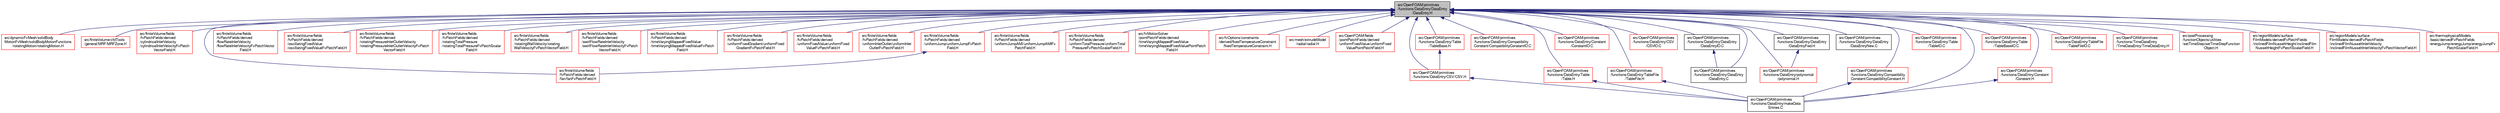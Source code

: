 digraph "src/OpenFOAM/primitives/functions/DataEntry/DataEntry/DataEntry.H"
{
  bgcolor="transparent";
  edge [fontname="FreeSans",fontsize="10",labelfontname="FreeSans",labelfontsize="10"];
  node [fontname="FreeSans",fontsize="10",shape=record];
  Node112 [label="src/OpenFOAM/primitives\l/functions/DataEntry/DataEntry\l/DataEntry.H",height=0.2,width=0.4,color="black", fillcolor="grey75", style="filled", fontcolor="black"];
  Node112 -> Node113 [dir="back",color="midnightblue",fontsize="10",style="solid",fontname="FreeSans"];
  Node113 [label="src/dynamicFvMesh/solidBody\lMotionFvMesh/solidBodyMotionFunctions\l/rotatingMotion/rotatingMotion.H",height=0.2,width=0.4,color="red",URL="$a00329.html"];
  Node112 -> Node115 [dir="back",color="midnightblue",fontsize="10",style="solid",fontname="FreeSans"];
  Node115 [label="src/finiteVolume/cfdTools\l/general/MRF/MRFZone.H",height=0.2,width=0.4,color="red",URL="$a01265.html"];
  Node112 -> Node123 [dir="back",color="midnightblue",fontsize="10",style="solid",fontname="FreeSans"];
  Node123 [label="src/finiteVolume/fields\l/fvPatchFields/derived\l/cylindricalInletVelocity\l/cylindricalInletVelocityFvPatch\lVectorField.H",height=0.2,width=0.4,color="red",URL="$a01820.html"];
  Node112 -> Node125 [dir="back",color="midnightblue",fontsize="10",style="solid",fontname="FreeSans"];
  Node125 [label="src/finiteVolume/fields\l/fvPatchFields/derived\l/fan/fanFvPatchField.H",height=0.2,width=0.4,color="red",URL="$a01841.html"];
  Node112 -> Node129 [dir="back",color="midnightblue",fontsize="10",style="solid",fontname="FreeSans"];
  Node129 [label="src/finiteVolume/fields\l/fvPatchFields/derived\l/flowRateInletVelocity\l/flowRateInletVelocityFvPatchVector\lField.H",height=0.2,width=0.4,color="red",URL="$a01952.html"];
  Node112 -> Node131 [dir="back",color="midnightblue",fontsize="10",style="solid",fontname="FreeSans"];
  Node131 [label="src/finiteVolume/fields\l/fvPatchFields/derived\l/oscillatingFixedValue\l/oscillatingFixedValueFvPatchField.H",height=0.2,width=0.4,color="red",URL="$a02096.html"];
  Node112 -> Node135 [dir="back",color="midnightblue",fontsize="10",style="solid",fontname="FreeSans"];
  Node135 [label="src/finiteVolume/fields\l/fvPatchFields/derived\l/rotatingPressureInletOutletVelocity\l/rotatingPressureInletOutletVelocityFvPatch\lVectorField.H",height=0.2,width=0.4,color="red",URL="$a02216.html"];
  Node112 -> Node137 [dir="back",color="midnightblue",fontsize="10",style="solid",fontname="FreeSans"];
  Node137 [label="src/finiteVolume/fields\l/fvPatchFields/derived\l/rotatingTotalPressure\l/rotatingTotalPressureFvPatchScalar\lField.H",height=0.2,width=0.4,color="red",URL="$a02222.html"];
  Node112 -> Node139 [dir="back",color="midnightblue",fontsize="10",style="solid",fontname="FreeSans"];
  Node139 [label="src/finiteVolume/fields\l/fvPatchFields/derived\l/rotatingWallVelocity/rotating\lWallVelocityFvPatchVectorField.H",height=0.2,width=0.4,color="red",URL="$a02228.html"];
  Node112 -> Node141 [dir="back",color="midnightblue",fontsize="10",style="solid",fontname="FreeSans"];
  Node141 [label="src/finiteVolume/fields\l/fvPatchFields/derived\l/swirlFlowRateInletVelocity\l/swirlFlowRateInletVelocityFvPatch\lVectorField.H",height=0.2,width=0.4,color="red",URL="$a02261.html"];
  Node112 -> Node143 [dir="back",color="midnightblue",fontsize="10",style="solid",fontname="FreeSans"];
  Node143 [label="src/finiteVolume/fields\l/fvPatchFields/derived\l/timeVaryingMappedFixedValue\l/timeVaryingMappedFixedValueFvPatch\lField.H",height=0.2,width=0.4,color="red",URL="$a02282.html"];
  Node112 -> Node147 [dir="back",color="midnightblue",fontsize="10",style="solid",fontname="FreeSans"];
  Node147 [label="src/finiteVolume/fields\l/fvPatchFields/derived\l/uniformFixedGradient/uniformFixed\lGradientFvPatchField.H",height=0.2,width=0.4,color="red",URL="$a02342.html"];
  Node112 -> Node151 [dir="back",color="midnightblue",fontsize="10",style="solid",fontname="FreeSans"];
  Node151 [label="src/finiteVolume/fields\l/fvPatchFields/derived\l/uniformFixedValue/uniformFixed\lValueFvPatchField.H",height=0.2,width=0.4,color="red",URL="$a02357.html"];
  Node112 -> Node155 [dir="back",color="midnightblue",fontsize="10",style="solid",fontname="FreeSans"];
  Node155 [label="src/finiteVolume/fields\l/fvPatchFields/derived\l/uniformInletOutlet/uniformInlet\lOutletFvPatchField.H",height=0.2,width=0.4,color="red",URL="$a02372.html"];
  Node112 -> Node159 [dir="back",color="midnightblue",fontsize="10",style="solid",fontname="FreeSans"];
  Node159 [label="src/finiteVolume/fields\l/fvPatchFields/derived\l/uniformJump/uniformJumpFvPatch\lField.H",height=0.2,width=0.4,color="red",URL="$a02387.html"];
  Node159 -> Node125 [dir="back",color="midnightblue",fontsize="10",style="solid",fontname="FreeSans"];
  Node112 -> Node163 [dir="back",color="midnightblue",fontsize="10",style="solid",fontname="FreeSans"];
  Node163 [label="src/finiteVolume/fields\l/fvPatchFields/derived\l/uniformJumpAMI/uniformJumpAMIFv\lPatchField.H",height=0.2,width=0.4,color="red",URL="$a02402.html"];
  Node112 -> Node167 [dir="back",color="midnightblue",fontsize="10",style="solid",fontname="FreeSans"];
  Node167 [label="src/finiteVolume/fields\l/fvPatchFields/derived\l/uniformTotalPressure/uniformTotal\lPressureFvPatchScalarField.H",height=0.2,width=0.4,color="red",URL="$a02417.html"];
  Node112 -> Node169 [dir="back",color="midnightblue",fontsize="10",style="solid",fontname="FreeSans"];
  Node169 [label="src/fvMotionSolver\l/pointPatchFields/derived\l/timeVaryingMappedFixedValue\l/timeVaryingMappedFixedValuePointPatch\lField.H",height=0.2,width=0.4,color="red",URL="$a04559.html"];
  Node112 -> Node173 [dir="back",color="midnightblue",fontsize="10",style="solid",fontname="FreeSans"];
  Node173 [label="src/fvOptions/constraints\l/derived/fixedTemperatureConstraint\l/fixedTemperatureConstraint.H",height=0.2,width=0.4,color="red",URL="$a04583.html"];
  Node112 -> Node175 [dir="back",color="midnightblue",fontsize="10",style="solid",fontname="FreeSans"];
  Node175 [label="src/mesh/extrudeModel\l/radial/radial.H",height=0.2,width=0.4,color="red",URL="$a07139.html"];
  Node112 -> Node177 [dir="back",color="midnightblue",fontsize="10",style="solid",fontname="FreeSans"];
  Node177 [label="src/OpenFOAM/fields\l/pointPatchFields/derived\l/uniformFixedValue/uniformFixed\lValuePointPatchField.H",height=0.2,width=0.4,color="red",URL="$a10127.html"];
  Node112 -> Node181 [dir="back",color="midnightblue",fontsize="10",style="solid",fontname="FreeSans"];
  Node181 [label="src/OpenFOAM/primitives\l/functions/DataEntry/Compatibility\lConstant/CompatibilityConstant.H",height=0.2,width=0.4,color="red",URL="$a12215.html"];
  Node181 -> Node183 [dir="back",color="midnightblue",fontsize="10",style="solid",fontname="FreeSans"];
  Node183 [label="src/OpenFOAM/primitives\l/functions/DataEntry/makeData\lEntries.C",height=0.2,width=0.4,color="black",URL="$a12254.html"];
  Node112 -> Node184 [dir="back",color="midnightblue",fontsize="10",style="solid",fontname="FreeSans"];
  Node184 [label="src/OpenFOAM/primitives\l/functions/DataEntry/Compatibility\lConstant/CompatibilityConstantIO.C",height=0.2,width=0.4,color="red",URL="$a12218.html"];
  Node112 -> Node185 [dir="back",color="midnightblue",fontsize="10",style="solid",fontname="FreeSans"];
  Node185 [label="src/OpenFOAM/primitives\l/functions/DataEntry/Constant\l/Constant.H",height=0.2,width=0.4,color="red",URL="$a12224.html"];
  Node185 -> Node183 [dir="back",color="midnightblue",fontsize="10",style="solid",fontname="FreeSans"];
  Node112 -> Node187 [dir="back",color="midnightblue",fontsize="10",style="solid",fontname="FreeSans"];
  Node187 [label="src/OpenFOAM/primitives\l/functions/DataEntry/Constant\l/ConstantIO.C",height=0.2,width=0.4,color="red",URL="$a12227.html"];
  Node112 -> Node188 [dir="back",color="midnightblue",fontsize="10",style="solid",fontname="FreeSans"];
  Node188 [label="src/OpenFOAM/primitives\l/functions/DataEntry/CSV/CSV.H",height=0.2,width=0.4,color="red",URL="$a12233.html"];
  Node188 -> Node183 [dir="back",color="midnightblue",fontsize="10",style="solid",fontname="FreeSans"];
  Node112 -> Node190 [dir="back",color="midnightblue",fontsize="10",style="solid",fontname="FreeSans"];
  Node190 [label="src/OpenFOAM/primitives\l/functions/DataEntry/CSV\l/CSVIO.C",height=0.2,width=0.4,color="red",URL="$a12236.html"];
  Node112 -> Node191 [dir="back",color="midnightblue",fontsize="10",style="solid",fontname="FreeSans"];
  Node191 [label="src/OpenFOAM/primitives\l/functions/DataEntry/DataEntry\l/DataEntry.C",height=0.2,width=0.4,color="black",URL="$a12239.html"];
  Node112 -> Node192 [dir="back",color="midnightblue",fontsize="10",style="solid",fontname="FreeSans"];
  Node192 [label="src/OpenFOAM/primitives\l/functions/DataEntry/DataEntry\l/DataEntryIO.C",height=0.2,width=0.4,color="black",URL="$a12248.html"];
  Node192 -> Node191 [dir="back",color="midnightblue",fontsize="10",style="solid",fontname="FreeSans"];
  Node112 -> Node193 [dir="back",color="midnightblue",fontsize="10",style="solid",fontname="FreeSans"];
  Node193 [label="src/OpenFOAM/primitives\l/functions/DataEntry/DataEntry\l/DataEntryFwd.H",height=0.2,width=0.4,color="black",URL="$a12245.html"];
  Node193 -> Node194 [dir="back",color="midnightblue",fontsize="10",style="solid",fontname="FreeSans"];
  Node194 [label="src/OpenFOAM/primitives\l/functions/DataEntry/polynomial\l/polynomial.H",height=0.2,width=0.4,color="red",URL="$a12260.html"];
  Node112 -> Node197 [dir="back",color="midnightblue",fontsize="10",style="solid",fontname="FreeSans"];
  Node197 [label="src/OpenFOAM/primitives\l/functions/DataEntry/DataEntry\l/DataEntryNew.C",height=0.2,width=0.4,color="black",URL="$a12251.html"];
  Node112 -> Node183 [dir="back",color="midnightblue",fontsize="10",style="solid",fontname="FreeSans"];
  Node112 -> Node194 [dir="back",color="midnightblue",fontsize="10",style="solid",fontname="FreeSans"];
  Node112 -> Node198 [dir="back",color="midnightblue",fontsize="10",style="solid",fontname="FreeSans"];
  Node198 [label="src/OpenFOAM/primitives\l/functions/DataEntry/Table\l/Table.H",height=0.2,width=0.4,color="red",URL="$a12269.html"];
  Node198 -> Node183 [dir="back",color="midnightblue",fontsize="10",style="solid",fontname="FreeSans"];
  Node112 -> Node200 [dir="back",color="midnightblue",fontsize="10",style="solid",fontname="FreeSans"];
  Node200 [label="src/OpenFOAM/primitives\l/functions/DataEntry/Table\l/TableIO.C",height=0.2,width=0.4,color="red",URL="$a12281.html"];
  Node112 -> Node201 [dir="back",color="midnightblue",fontsize="10",style="solid",fontname="FreeSans"];
  Node201 [label="src/OpenFOAM/primitives\l/functions/DataEntry/Table\l/TableBase.H",height=0.2,width=0.4,color="red",URL="$a12275.html"];
  Node201 -> Node188 [dir="back",color="midnightblue",fontsize="10",style="solid",fontname="FreeSans"];
  Node112 -> Node203 [dir="back",color="midnightblue",fontsize="10",style="solid",fontname="FreeSans"];
  Node203 [label="src/OpenFOAM/primitives\l/functions/DataEntry/Table\l/TableBaseIO.C",height=0.2,width=0.4,color="red",URL="$a12278.html"];
  Node112 -> Node204 [dir="back",color="midnightblue",fontsize="10",style="solid",fontname="FreeSans"];
  Node204 [label="src/OpenFOAM/primitives\l/functions/DataEntry/TableFile\l/TableFile.H",height=0.2,width=0.4,color="red",URL="$a12287.html"];
  Node204 -> Node183 [dir="back",color="midnightblue",fontsize="10",style="solid",fontname="FreeSans"];
  Node112 -> Node206 [dir="back",color="midnightblue",fontsize="10",style="solid",fontname="FreeSans"];
  Node206 [label="src/OpenFOAM/primitives\l/functions/DataEntry/TableFile\l/TableFileIO.C",height=0.2,width=0.4,color="red",URL="$a12290.html"];
  Node112 -> Node207 [dir="back",color="midnightblue",fontsize="10",style="solid",fontname="FreeSans"];
  Node207 [label="src/OpenFOAM/primitives\l/functions/TimeDataEntry\l/TimeDataEntry/TimeDataEntry.H",height=0.2,width=0.4,color="red",URL="$a12311.html"];
  Node112 -> Node253 [dir="back",color="midnightblue",fontsize="10",style="solid",fontname="FreeSans"];
  Node253 [label="src/postProcessing\l/functionObjects/utilities\l/setTimeStep/setTimeStepFunction\lObject.H",height=0.2,width=0.4,color="red",URL="$a13847.html"];
  Node112 -> Node255 [dir="back",color="midnightblue",fontsize="10",style="solid",fontname="FreeSans"];
  Node255 [label="src/regionModels/surface\lFilmModels/derivedFvPatchFields\l/inclinedFilmNusseltHeight/inclinedFilm\lNusseltHeightFvPatchScalarField.H",height=0.2,width=0.4,color="red",URL="$a14150.html"];
  Node112 -> Node257 [dir="back",color="midnightblue",fontsize="10",style="solid",fontname="FreeSans"];
  Node257 [label="src/regionModels/surface\lFilmModels/derivedFvPatchFields\l/inclinedFilmNusseltInletVelocity\l/inclinedFilmNusseltInletVelocityFvPatchVectorField.H",height=0.2,width=0.4,color="red",URL="$a14156.html"];
  Node112 -> Node259 [dir="back",color="midnightblue",fontsize="10",style="solid",fontname="FreeSans"];
  Node259 [label="src/thermophysicalModels\l/basic/derivedFvPatchFields\l/energyJump/energyJump/energyJumpFv\lPatchScalarField.H",height=0.2,width=0.4,color="red",URL="$a15398.html"];
}
